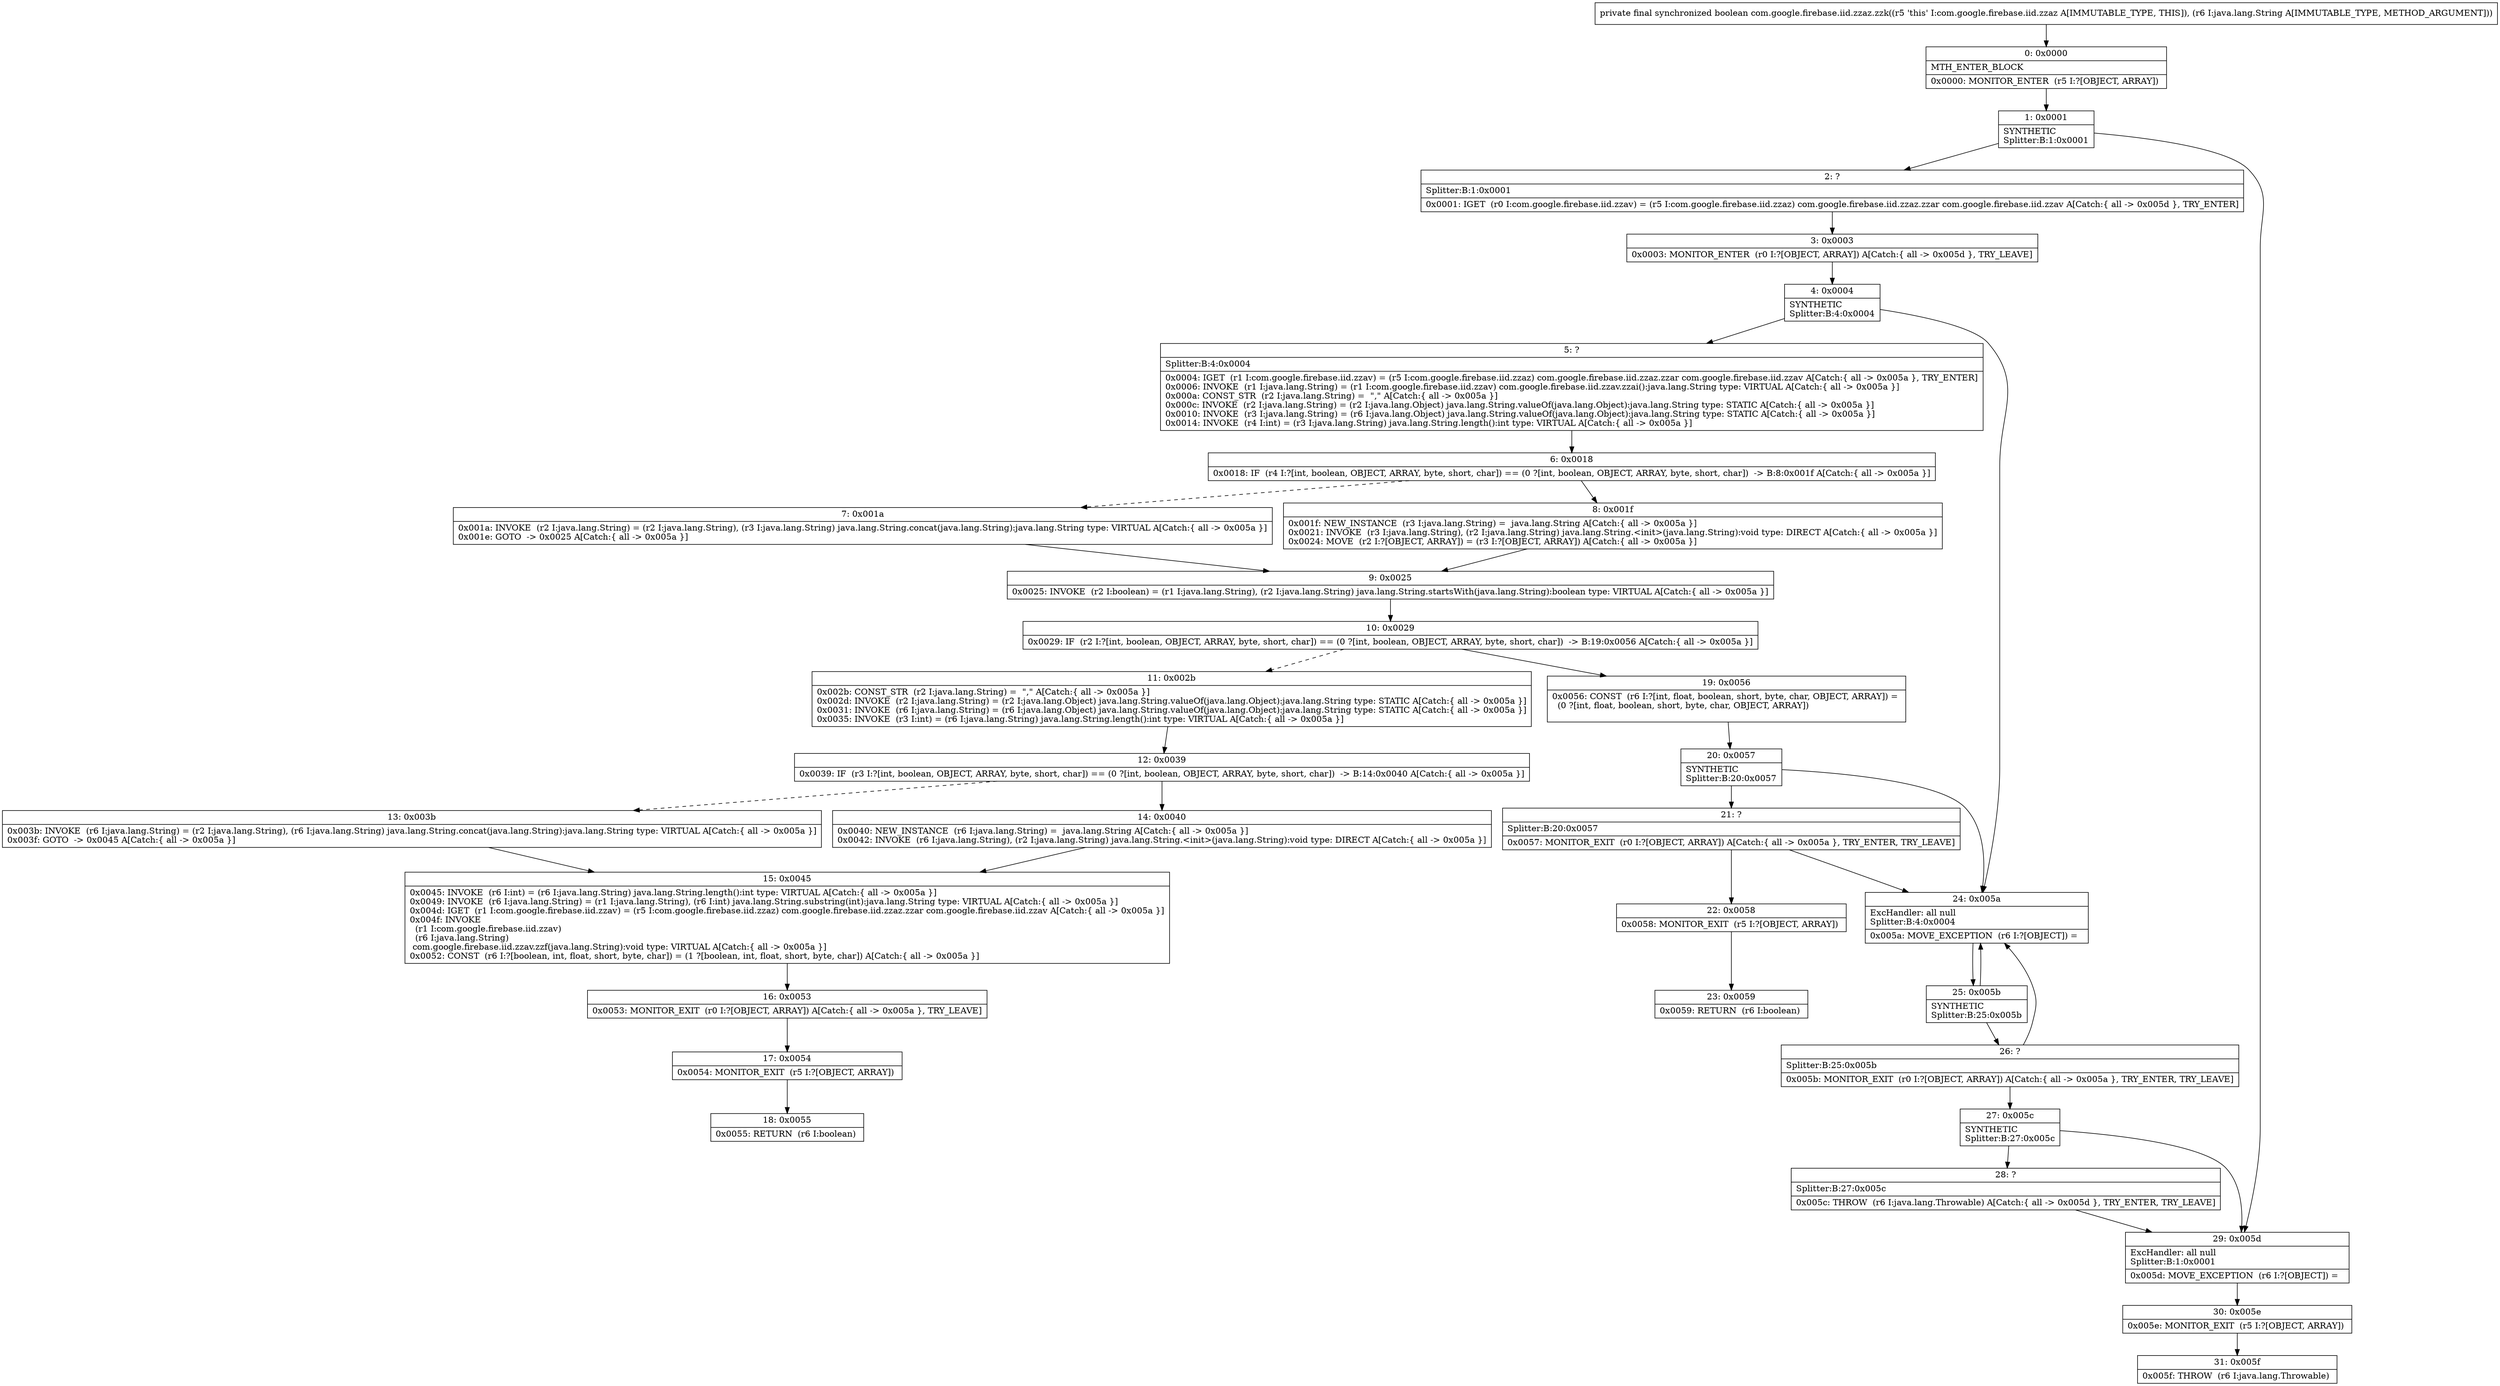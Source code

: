 digraph "CFG forcom.google.firebase.iid.zzaz.zzk(Ljava\/lang\/String;)Z" {
Node_0 [shape=record,label="{0\:\ 0x0000|MTH_ENTER_BLOCK\l|0x0000: MONITOR_ENTER  (r5 I:?[OBJECT, ARRAY]) \l}"];
Node_1 [shape=record,label="{1\:\ 0x0001|SYNTHETIC\lSplitter:B:1:0x0001\l}"];
Node_2 [shape=record,label="{2\:\ ?|Splitter:B:1:0x0001\l|0x0001: IGET  (r0 I:com.google.firebase.iid.zzav) = (r5 I:com.google.firebase.iid.zzaz) com.google.firebase.iid.zzaz.zzar com.google.firebase.iid.zzav A[Catch:\{ all \-\> 0x005d \}, TRY_ENTER]\l}"];
Node_3 [shape=record,label="{3\:\ 0x0003|0x0003: MONITOR_ENTER  (r0 I:?[OBJECT, ARRAY]) A[Catch:\{ all \-\> 0x005d \}, TRY_LEAVE]\l}"];
Node_4 [shape=record,label="{4\:\ 0x0004|SYNTHETIC\lSplitter:B:4:0x0004\l}"];
Node_5 [shape=record,label="{5\:\ ?|Splitter:B:4:0x0004\l|0x0004: IGET  (r1 I:com.google.firebase.iid.zzav) = (r5 I:com.google.firebase.iid.zzaz) com.google.firebase.iid.zzaz.zzar com.google.firebase.iid.zzav A[Catch:\{ all \-\> 0x005a \}, TRY_ENTER]\l0x0006: INVOKE  (r1 I:java.lang.String) = (r1 I:com.google.firebase.iid.zzav) com.google.firebase.iid.zzav.zzai():java.lang.String type: VIRTUAL A[Catch:\{ all \-\> 0x005a \}]\l0x000a: CONST_STR  (r2 I:java.lang.String) =  \",\" A[Catch:\{ all \-\> 0x005a \}]\l0x000c: INVOKE  (r2 I:java.lang.String) = (r2 I:java.lang.Object) java.lang.String.valueOf(java.lang.Object):java.lang.String type: STATIC A[Catch:\{ all \-\> 0x005a \}]\l0x0010: INVOKE  (r3 I:java.lang.String) = (r6 I:java.lang.Object) java.lang.String.valueOf(java.lang.Object):java.lang.String type: STATIC A[Catch:\{ all \-\> 0x005a \}]\l0x0014: INVOKE  (r4 I:int) = (r3 I:java.lang.String) java.lang.String.length():int type: VIRTUAL A[Catch:\{ all \-\> 0x005a \}]\l}"];
Node_6 [shape=record,label="{6\:\ 0x0018|0x0018: IF  (r4 I:?[int, boolean, OBJECT, ARRAY, byte, short, char]) == (0 ?[int, boolean, OBJECT, ARRAY, byte, short, char])  \-\> B:8:0x001f A[Catch:\{ all \-\> 0x005a \}]\l}"];
Node_7 [shape=record,label="{7\:\ 0x001a|0x001a: INVOKE  (r2 I:java.lang.String) = (r2 I:java.lang.String), (r3 I:java.lang.String) java.lang.String.concat(java.lang.String):java.lang.String type: VIRTUAL A[Catch:\{ all \-\> 0x005a \}]\l0x001e: GOTO  \-\> 0x0025 A[Catch:\{ all \-\> 0x005a \}]\l}"];
Node_8 [shape=record,label="{8\:\ 0x001f|0x001f: NEW_INSTANCE  (r3 I:java.lang.String) =  java.lang.String A[Catch:\{ all \-\> 0x005a \}]\l0x0021: INVOKE  (r3 I:java.lang.String), (r2 I:java.lang.String) java.lang.String.\<init\>(java.lang.String):void type: DIRECT A[Catch:\{ all \-\> 0x005a \}]\l0x0024: MOVE  (r2 I:?[OBJECT, ARRAY]) = (r3 I:?[OBJECT, ARRAY]) A[Catch:\{ all \-\> 0x005a \}]\l}"];
Node_9 [shape=record,label="{9\:\ 0x0025|0x0025: INVOKE  (r2 I:boolean) = (r1 I:java.lang.String), (r2 I:java.lang.String) java.lang.String.startsWith(java.lang.String):boolean type: VIRTUAL A[Catch:\{ all \-\> 0x005a \}]\l}"];
Node_10 [shape=record,label="{10\:\ 0x0029|0x0029: IF  (r2 I:?[int, boolean, OBJECT, ARRAY, byte, short, char]) == (0 ?[int, boolean, OBJECT, ARRAY, byte, short, char])  \-\> B:19:0x0056 A[Catch:\{ all \-\> 0x005a \}]\l}"];
Node_11 [shape=record,label="{11\:\ 0x002b|0x002b: CONST_STR  (r2 I:java.lang.String) =  \",\" A[Catch:\{ all \-\> 0x005a \}]\l0x002d: INVOKE  (r2 I:java.lang.String) = (r2 I:java.lang.Object) java.lang.String.valueOf(java.lang.Object):java.lang.String type: STATIC A[Catch:\{ all \-\> 0x005a \}]\l0x0031: INVOKE  (r6 I:java.lang.String) = (r6 I:java.lang.Object) java.lang.String.valueOf(java.lang.Object):java.lang.String type: STATIC A[Catch:\{ all \-\> 0x005a \}]\l0x0035: INVOKE  (r3 I:int) = (r6 I:java.lang.String) java.lang.String.length():int type: VIRTUAL A[Catch:\{ all \-\> 0x005a \}]\l}"];
Node_12 [shape=record,label="{12\:\ 0x0039|0x0039: IF  (r3 I:?[int, boolean, OBJECT, ARRAY, byte, short, char]) == (0 ?[int, boolean, OBJECT, ARRAY, byte, short, char])  \-\> B:14:0x0040 A[Catch:\{ all \-\> 0x005a \}]\l}"];
Node_13 [shape=record,label="{13\:\ 0x003b|0x003b: INVOKE  (r6 I:java.lang.String) = (r2 I:java.lang.String), (r6 I:java.lang.String) java.lang.String.concat(java.lang.String):java.lang.String type: VIRTUAL A[Catch:\{ all \-\> 0x005a \}]\l0x003f: GOTO  \-\> 0x0045 A[Catch:\{ all \-\> 0x005a \}]\l}"];
Node_14 [shape=record,label="{14\:\ 0x0040|0x0040: NEW_INSTANCE  (r6 I:java.lang.String) =  java.lang.String A[Catch:\{ all \-\> 0x005a \}]\l0x0042: INVOKE  (r6 I:java.lang.String), (r2 I:java.lang.String) java.lang.String.\<init\>(java.lang.String):void type: DIRECT A[Catch:\{ all \-\> 0x005a \}]\l}"];
Node_15 [shape=record,label="{15\:\ 0x0045|0x0045: INVOKE  (r6 I:int) = (r6 I:java.lang.String) java.lang.String.length():int type: VIRTUAL A[Catch:\{ all \-\> 0x005a \}]\l0x0049: INVOKE  (r6 I:java.lang.String) = (r1 I:java.lang.String), (r6 I:int) java.lang.String.substring(int):java.lang.String type: VIRTUAL A[Catch:\{ all \-\> 0x005a \}]\l0x004d: IGET  (r1 I:com.google.firebase.iid.zzav) = (r5 I:com.google.firebase.iid.zzaz) com.google.firebase.iid.zzaz.zzar com.google.firebase.iid.zzav A[Catch:\{ all \-\> 0x005a \}]\l0x004f: INVOKE  \l  (r1 I:com.google.firebase.iid.zzav)\l  (r6 I:java.lang.String)\l com.google.firebase.iid.zzav.zzf(java.lang.String):void type: VIRTUAL A[Catch:\{ all \-\> 0x005a \}]\l0x0052: CONST  (r6 I:?[boolean, int, float, short, byte, char]) = (1 ?[boolean, int, float, short, byte, char]) A[Catch:\{ all \-\> 0x005a \}]\l}"];
Node_16 [shape=record,label="{16\:\ 0x0053|0x0053: MONITOR_EXIT  (r0 I:?[OBJECT, ARRAY]) A[Catch:\{ all \-\> 0x005a \}, TRY_LEAVE]\l}"];
Node_17 [shape=record,label="{17\:\ 0x0054|0x0054: MONITOR_EXIT  (r5 I:?[OBJECT, ARRAY]) \l}"];
Node_18 [shape=record,label="{18\:\ 0x0055|0x0055: RETURN  (r6 I:boolean) \l}"];
Node_19 [shape=record,label="{19\:\ 0x0056|0x0056: CONST  (r6 I:?[int, float, boolean, short, byte, char, OBJECT, ARRAY]) = \l  (0 ?[int, float, boolean, short, byte, char, OBJECT, ARRAY])\l \l}"];
Node_20 [shape=record,label="{20\:\ 0x0057|SYNTHETIC\lSplitter:B:20:0x0057\l}"];
Node_21 [shape=record,label="{21\:\ ?|Splitter:B:20:0x0057\l|0x0057: MONITOR_EXIT  (r0 I:?[OBJECT, ARRAY]) A[Catch:\{ all \-\> 0x005a \}, TRY_ENTER, TRY_LEAVE]\l}"];
Node_22 [shape=record,label="{22\:\ 0x0058|0x0058: MONITOR_EXIT  (r5 I:?[OBJECT, ARRAY]) \l}"];
Node_23 [shape=record,label="{23\:\ 0x0059|0x0059: RETURN  (r6 I:boolean) \l}"];
Node_24 [shape=record,label="{24\:\ 0x005a|ExcHandler: all null\lSplitter:B:4:0x0004\l|0x005a: MOVE_EXCEPTION  (r6 I:?[OBJECT]) =  \l}"];
Node_25 [shape=record,label="{25\:\ 0x005b|SYNTHETIC\lSplitter:B:25:0x005b\l}"];
Node_26 [shape=record,label="{26\:\ ?|Splitter:B:25:0x005b\l|0x005b: MONITOR_EXIT  (r0 I:?[OBJECT, ARRAY]) A[Catch:\{ all \-\> 0x005a \}, TRY_ENTER, TRY_LEAVE]\l}"];
Node_27 [shape=record,label="{27\:\ 0x005c|SYNTHETIC\lSplitter:B:27:0x005c\l}"];
Node_28 [shape=record,label="{28\:\ ?|Splitter:B:27:0x005c\l|0x005c: THROW  (r6 I:java.lang.Throwable) A[Catch:\{ all \-\> 0x005d \}, TRY_ENTER, TRY_LEAVE]\l}"];
Node_29 [shape=record,label="{29\:\ 0x005d|ExcHandler: all null\lSplitter:B:1:0x0001\l|0x005d: MOVE_EXCEPTION  (r6 I:?[OBJECT]) =  \l}"];
Node_30 [shape=record,label="{30\:\ 0x005e|0x005e: MONITOR_EXIT  (r5 I:?[OBJECT, ARRAY]) \l}"];
Node_31 [shape=record,label="{31\:\ 0x005f|0x005f: THROW  (r6 I:java.lang.Throwable) \l}"];
MethodNode[shape=record,label="{private final synchronized boolean com.google.firebase.iid.zzaz.zzk((r5 'this' I:com.google.firebase.iid.zzaz A[IMMUTABLE_TYPE, THIS]), (r6 I:java.lang.String A[IMMUTABLE_TYPE, METHOD_ARGUMENT])) }"];
MethodNode -> Node_0;
Node_0 -> Node_1;
Node_1 -> Node_2;
Node_1 -> Node_29;
Node_2 -> Node_3;
Node_3 -> Node_4;
Node_4 -> Node_5;
Node_4 -> Node_24;
Node_5 -> Node_6;
Node_6 -> Node_7[style=dashed];
Node_6 -> Node_8;
Node_7 -> Node_9;
Node_8 -> Node_9;
Node_9 -> Node_10;
Node_10 -> Node_11[style=dashed];
Node_10 -> Node_19;
Node_11 -> Node_12;
Node_12 -> Node_13[style=dashed];
Node_12 -> Node_14;
Node_13 -> Node_15;
Node_14 -> Node_15;
Node_15 -> Node_16;
Node_16 -> Node_17;
Node_17 -> Node_18;
Node_19 -> Node_20;
Node_20 -> Node_21;
Node_20 -> Node_24;
Node_21 -> Node_22;
Node_21 -> Node_24;
Node_22 -> Node_23;
Node_24 -> Node_25;
Node_25 -> Node_26;
Node_25 -> Node_24;
Node_26 -> Node_27;
Node_26 -> Node_24;
Node_27 -> Node_28;
Node_27 -> Node_29;
Node_28 -> Node_29;
Node_29 -> Node_30;
Node_30 -> Node_31;
}

